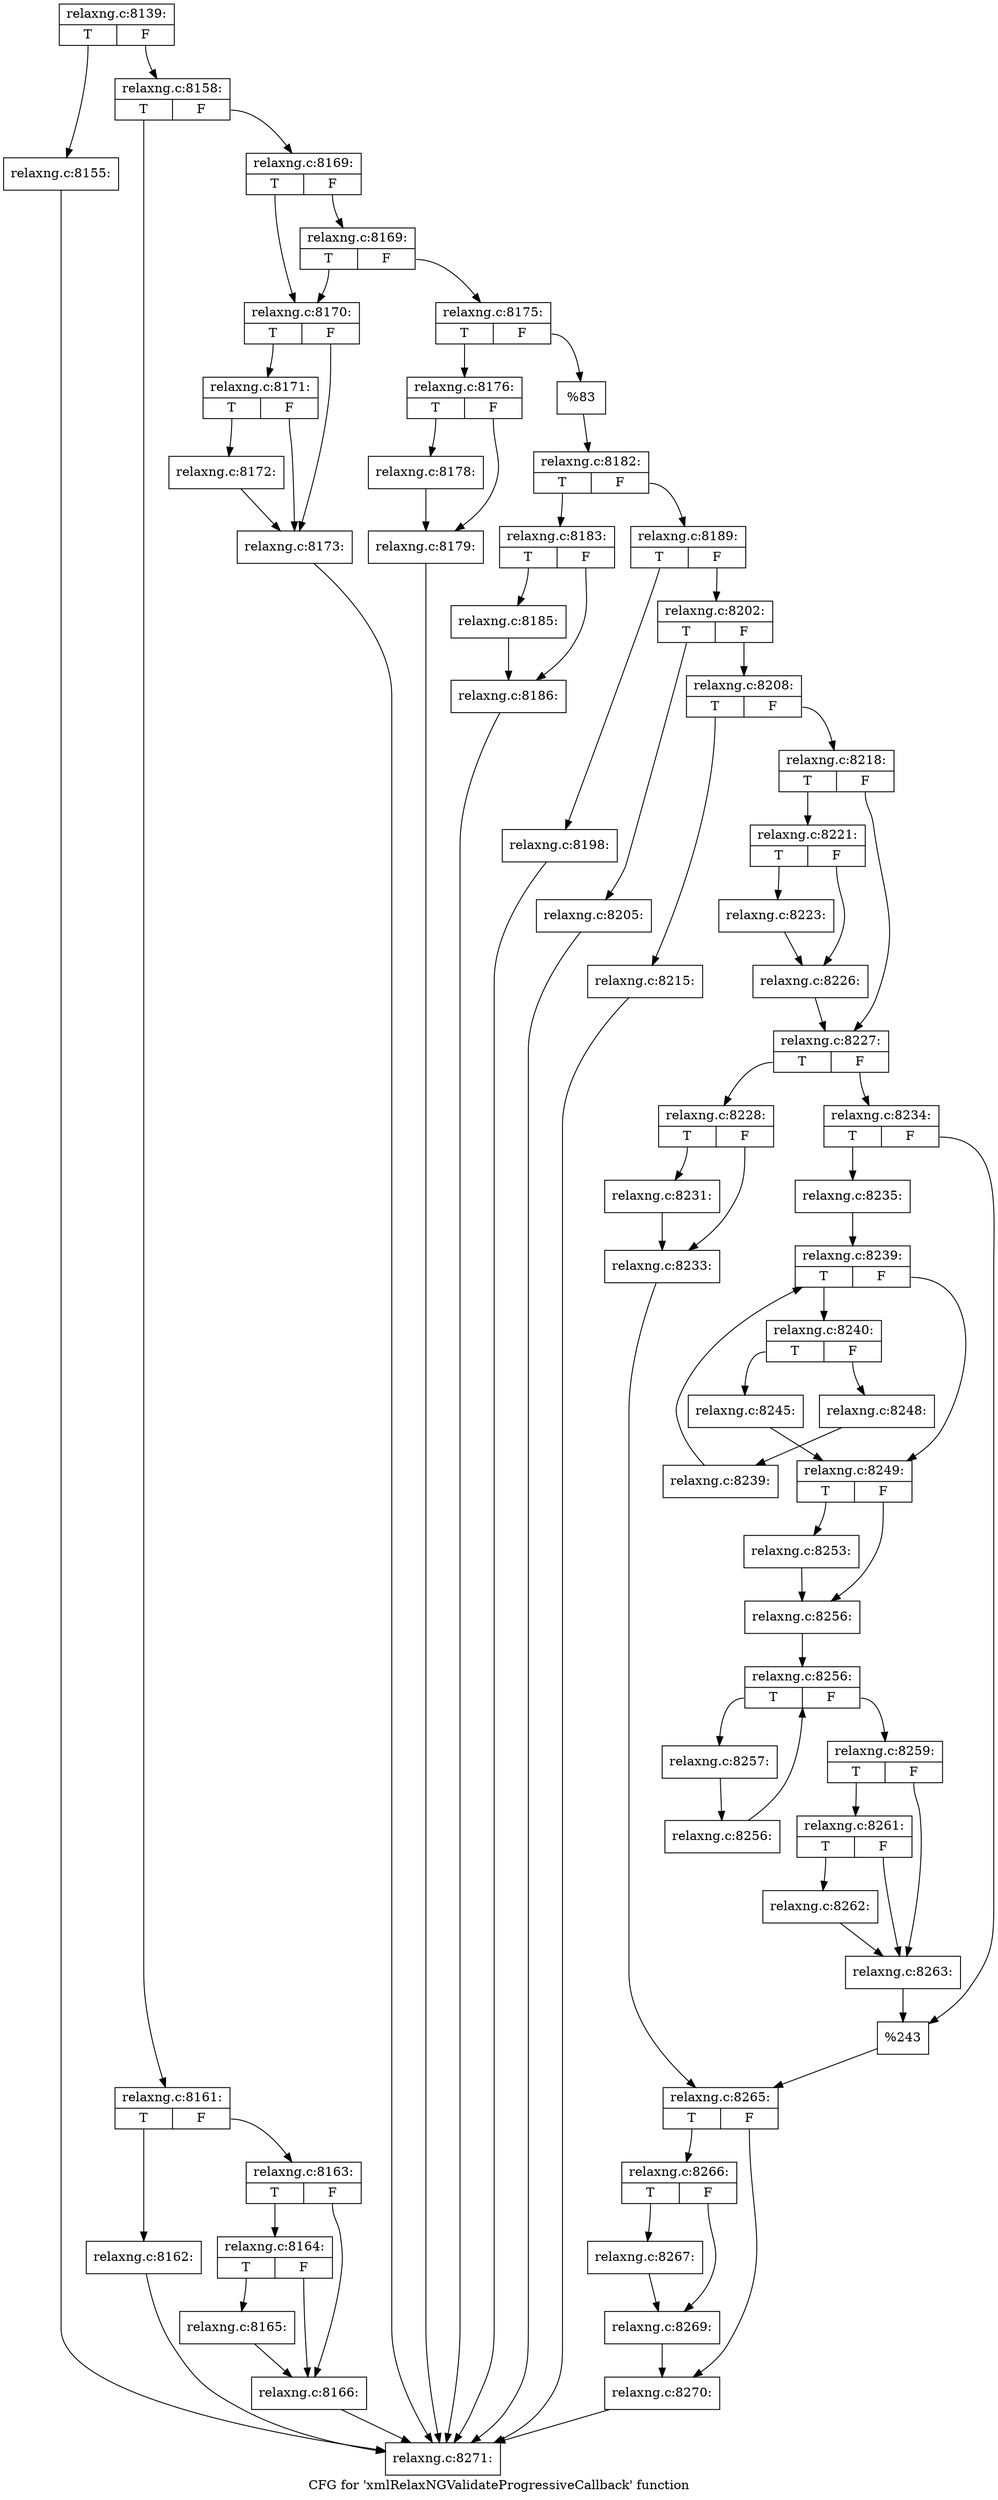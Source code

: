 digraph "CFG for 'xmlRelaxNGValidateProgressiveCallback' function" {
	label="CFG for 'xmlRelaxNGValidateProgressiveCallback' function";

	Node0x3ed0510 [shape=record,label="{relaxng.c:8139:|{<s0>T|<s1>F}}"];
	Node0x3ed0510:s0 -> Node0x3c73b50;
	Node0x3ed0510:s1 -> Node0x3c73ba0;
	Node0x3c73b50 [shape=record,label="{relaxng.c:8155:}"];
	Node0x3c73b50 -> Node0x3edad00;
	Node0x3c73ba0 [shape=record,label="{relaxng.c:8158:|{<s0>T|<s1>F}}"];
	Node0x3c73ba0:s0 -> Node0x3ee0060;
	Node0x3c73ba0:s1 -> Node0x3ee00b0;
	Node0x3ee0060 [shape=record,label="{relaxng.c:8161:|{<s0>T|<s1>F}}"];
	Node0x3ee0060:s0 -> Node0x3ee0470;
	Node0x3ee0060:s1 -> Node0x3ee04c0;
	Node0x3ee0470 [shape=record,label="{relaxng.c:8162:}"];
	Node0x3ee0470 -> Node0x3edad00;
	Node0x3ee04c0 [shape=record,label="{relaxng.c:8163:|{<s0>T|<s1>F}}"];
	Node0x3ee04c0:s0 -> Node0x3ee0e20;
	Node0x3ee04c0:s1 -> Node0x3ee0dd0;
	Node0x3ee0e20 [shape=record,label="{relaxng.c:8164:|{<s0>T|<s1>F}}"];
	Node0x3ee0e20:s0 -> Node0x3ee0d80;
	Node0x3ee0e20:s1 -> Node0x3ee0dd0;
	Node0x3ee0d80 [shape=record,label="{relaxng.c:8165:}"];
	Node0x3ee0d80 -> Node0x3ee0dd0;
	Node0x3ee0dd0 [shape=record,label="{relaxng.c:8166:}"];
	Node0x3ee0dd0 -> Node0x3edad00;
	Node0x3ee00b0 [shape=record,label="{relaxng.c:8169:|{<s0>T|<s1>F}}"];
	Node0x3ee00b0:s0 -> Node0x3ee1b00;
	Node0x3ee00b0:s1 -> Node0x3ee1bf0;
	Node0x3ee1bf0 [shape=record,label="{relaxng.c:8169:|{<s0>T|<s1>F}}"];
	Node0x3ee1bf0:s0 -> Node0x3ee1b00;
	Node0x3ee1bf0:s1 -> Node0x3ee1ba0;
	Node0x3ee1b00 [shape=record,label="{relaxng.c:8170:|{<s0>T|<s1>F}}"];
	Node0x3ee1b00:s0 -> Node0x3ee2610;
	Node0x3ee1b00:s1 -> Node0x3ee25c0;
	Node0x3ee2610 [shape=record,label="{relaxng.c:8171:|{<s0>T|<s1>F}}"];
	Node0x3ee2610:s0 -> Node0x3ee2570;
	Node0x3ee2610:s1 -> Node0x3ee25c0;
	Node0x3ee2570 [shape=record,label="{relaxng.c:8172:}"];
	Node0x3ee2570 -> Node0x3ee25c0;
	Node0x3ee25c0 [shape=record,label="{relaxng.c:8173:}"];
	Node0x3ee25c0 -> Node0x3edad00;
	Node0x3ee1ba0 [shape=record,label="{relaxng.c:8175:|{<s0>T|<s1>F}}"];
	Node0x3ee1ba0:s0 -> Node0x3ee32c0;
	Node0x3ee1ba0:s1 -> Node0x3ee3310;
	Node0x3ee32c0 [shape=record,label="{relaxng.c:8176:|{<s0>T|<s1>F}}"];
	Node0x3ee32c0:s0 -> Node0x3ee3b90;
	Node0x3ee32c0:s1 -> Node0x3ee3be0;
	Node0x3ee3b90 [shape=record,label="{relaxng.c:8178:}"];
	Node0x3ee3b90 -> Node0x3ee3be0;
	Node0x3ee3be0 [shape=record,label="{relaxng.c:8179:}"];
	Node0x3ee3be0 -> Node0x3edad00;
	Node0x3ee3310 [shape=record,label="{%83}"];
	Node0x3ee3310 -> Node0x3ee1b50;
	Node0x3ee1b50 [shape=record,label="{relaxng.c:8182:|{<s0>T|<s1>F}}"];
	Node0x3ee1b50:s0 -> Node0x3ee4720;
	Node0x3ee1b50:s1 -> Node0x3ee4770;
	Node0x3ee4720 [shape=record,label="{relaxng.c:8183:|{<s0>T|<s1>F}}"];
	Node0x3ee4720:s0 -> Node0x3ee4d80;
	Node0x3ee4720:s1 -> Node0x3ee4dd0;
	Node0x3ee4d80 [shape=record,label="{relaxng.c:8185:}"];
	Node0x3ee4d80 -> Node0x3ee4dd0;
	Node0x3ee4dd0 [shape=record,label="{relaxng.c:8186:}"];
	Node0x3ee4dd0 -> Node0x3edad00;
	Node0x3ee4770 [shape=record,label="{relaxng.c:8189:|{<s0>T|<s1>F}}"];
	Node0x3ee4770:s0 -> Node0x3ee5870;
	Node0x3ee4770:s1 -> Node0x3ee58c0;
	Node0x3ee5870 [shape=record,label="{relaxng.c:8198:}"];
	Node0x3ee5870 -> Node0x3edad00;
	Node0x3ee58c0 [shape=record,label="{relaxng.c:8202:|{<s0>T|<s1>F}}"];
	Node0x3ee58c0:s0 -> Node0x3ee6800;
	Node0x3ee58c0:s1 -> Node0x3ee6850;
	Node0x3ee6800 [shape=record,label="{relaxng.c:8205:}"];
	Node0x3ee6800 -> Node0x3edad00;
	Node0x3ee6850 [shape=record,label="{relaxng.c:8208:|{<s0>T|<s1>F}}"];
	Node0x3ee6850:s0 -> Node0x3ee7400;
	Node0x3ee6850:s1 -> Node0x3ee7450;
	Node0x3ee7400 [shape=record,label="{relaxng.c:8215:}"];
	Node0x3ee7400 -> Node0x3edad00;
	Node0x3ee7450 [shape=record,label="{relaxng.c:8218:|{<s0>T|<s1>F}}"];
	Node0x3ee7450:s0 -> Node0x3ee8080;
	Node0x3ee7450:s1 -> Node0x3ee80d0;
	Node0x3ee8080 [shape=record,label="{relaxng.c:8221:|{<s0>T|<s1>F}}"];
	Node0x3ee8080:s0 -> Node0x3ee8dd0;
	Node0x3ee8080:s1 -> Node0x3ee9100;
	Node0x3ee8dd0 [shape=record,label="{relaxng.c:8223:}"];
	Node0x3ee8dd0 -> Node0x3ee9100;
	Node0x3ee9100 [shape=record,label="{relaxng.c:8226:}"];
	Node0x3ee9100 -> Node0x3ee80d0;
	Node0x3ee80d0 [shape=record,label="{relaxng.c:8227:|{<s0>T|<s1>F}}"];
	Node0x3ee80d0:s0 -> Node0x3ee9a50;
	Node0x3ee80d0:s1 -> Node0x3ee9af0;
	Node0x3ee9a50 [shape=record,label="{relaxng.c:8228:|{<s0>T|<s1>F}}"];
	Node0x3ee9a50:s0 -> Node0x3eea980;
	Node0x3ee9a50:s1 -> Node0x3eeaa50;
	Node0x3eea980 [shape=record,label="{relaxng.c:8231:}"];
	Node0x3eea980 -> Node0x3eeaa50;
	Node0x3eeaa50 [shape=record,label="{relaxng.c:8233:}"];
	Node0x3eeaa50 -> Node0x3ee9aa0;
	Node0x3ee9af0 [shape=record,label="{relaxng.c:8234:|{<s0>T|<s1>F}}"];
	Node0x3ee9af0:s0 -> Node0x3eeb1a0;
	Node0x3ee9af0:s1 -> Node0x3eeb1f0;
	Node0x3eeb1a0 [shape=record,label="{relaxng.c:8235:}"];
	Node0x3eeb1a0 -> Node0x3eec020;
	Node0x3eec020 [shape=record,label="{relaxng.c:8239:|{<s0>T|<s1>F}}"];
	Node0x3eec020:s0 -> Node0x3eec280;
	Node0x3eec020:s1 -> Node0x3eebec0;
	Node0x3eec280 [shape=record,label="{relaxng.c:8240:|{<s0>T|<s1>F}}"];
	Node0x3eec280:s0 -> Node0x3eed2e0;
	Node0x3eec280:s1 -> Node0x3eed330;
	Node0x3eed2e0 [shape=record,label="{relaxng.c:8245:}"];
	Node0x3eed2e0 -> Node0x3eebec0;
	Node0x3eed330 [shape=record,label="{relaxng.c:8248:}"];
	Node0x3eed330 -> Node0x3eec230;
	Node0x3eec230 [shape=record,label="{relaxng.c:8239:}"];
	Node0x3eec230 -> Node0x3eec020;
	Node0x3eebec0 [shape=record,label="{relaxng.c:8249:|{<s0>T|<s1>F}}"];
	Node0x3eebec0:s0 -> Node0x3eedc50;
	Node0x3eebec0:s1 -> Node0x3eedca0;
	Node0x3eedc50 [shape=record,label="{relaxng.c:8253:}"];
	Node0x3eedc50 -> Node0x3eedca0;
	Node0x3eedca0 [shape=record,label="{relaxng.c:8256:}"];
	Node0x3eedca0 -> Node0x3eee780;
	Node0x3eee780 [shape=record,label="{relaxng.c:8256:|{<s0>T|<s1>F}}"];
	Node0x3eee780:s0 -> Node0x3eeedd0;
	Node0x3eee780:s1 -> Node0x3eea690;
	Node0x3eeedd0 [shape=record,label="{relaxng.c:8257:}"];
	Node0x3eeedd0 -> Node0x3eeeab0;
	Node0x3eeeab0 [shape=record,label="{relaxng.c:8256:}"];
	Node0x3eeeab0 -> Node0x3eee780;
	Node0x3eea690 [shape=record,label="{relaxng.c:8259:|{<s0>T|<s1>F}}"];
	Node0x3eea690:s0 -> Node0x3eefc20;
	Node0x3eea690:s1 -> Node0x3eefbd0;
	Node0x3eefc20 [shape=record,label="{relaxng.c:8261:|{<s0>T|<s1>F}}"];
	Node0x3eefc20:s0 -> Node0x3eefb80;
	Node0x3eefc20:s1 -> Node0x3eefbd0;
	Node0x3eefb80 [shape=record,label="{relaxng.c:8262:}"];
	Node0x3eefb80 -> Node0x3eefbd0;
	Node0x3eefbd0 [shape=record,label="{relaxng.c:8263:}"];
	Node0x3eefbd0 -> Node0x3eeb1f0;
	Node0x3eeb1f0 [shape=record,label="{%243}"];
	Node0x3eeb1f0 -> Node0x3ee9aa0;
	Node0x3ee9aa0 [shape=record,label="{relaxng.c:8265:|{<s0>T|<s1>F}}"];
	Node0x3ee9aa0:s0 -> Node0x3ef08c0;
	Node0x3ee9aa0:s1 -> Node0x3ef0910;
	Node0x3ef08c0 [shape=record,label="{relaxng.c:8266:|{<s0>T|<s1>F}}"];
	Node0x3ef08c0:s0 -> Node0x3ef0e30;
	Node0x3ef08c0:s1 -> Node0x3ef0e80;
	Node0x3ef0e30 [shape=record,label="{relaxng.c:8267:}"];
	Node0x3ef0e30 -> Node0x3ef0e80;
	Node0x3ef0e80 [shape=record,label="{relaxng.c:8269:}"];
	Node0x3ef0e80 -> Node0x3ef0910;
	Node0x3ef0910 [shape=record,label="{relaxng.c:8270:}"];
	Node0x3ef0910 -> Node0x3edad00;
	Node0x3edad00 [shape=record,label="{relaxng.c:8271:}"];
}
